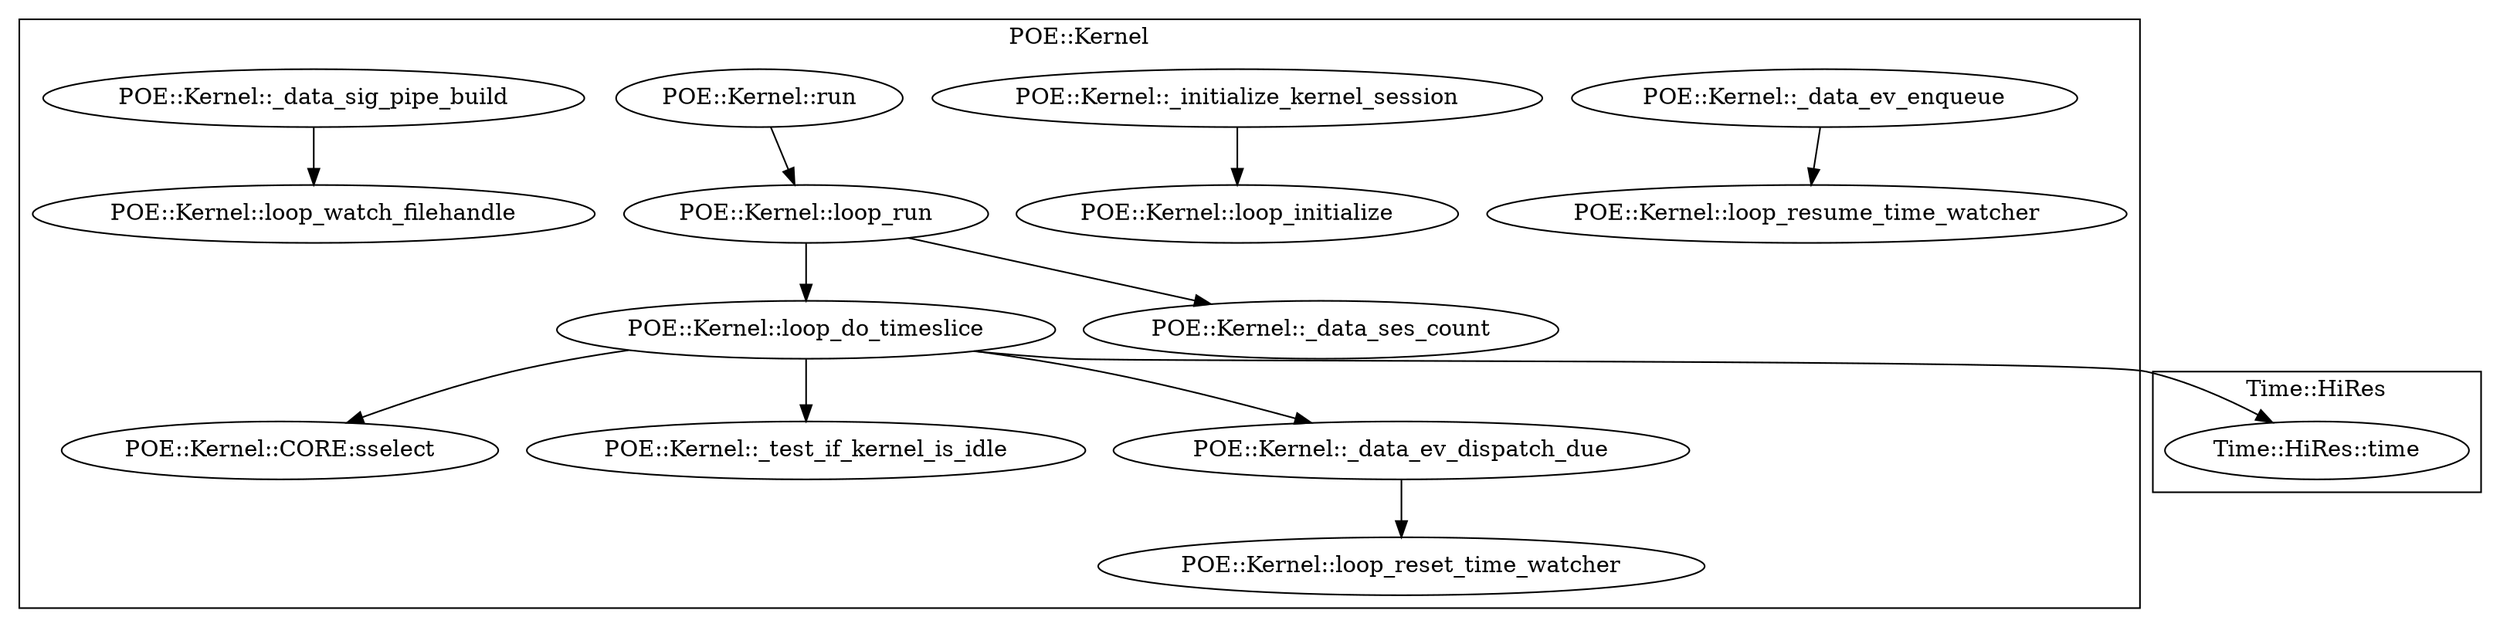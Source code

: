 digraph {
graph [overlap=false]
subgraph cluster_POE_Kernel {
	label="POE::Kernel";
	"POE::Kernel::CORE:sselect";
	"POE::Kernel::loop_resume_time_watcher";
	"POE::Kernel::_data_ev_enqueue";
	"POE::Kernel::loop_do_timeslice";
	"POE::Kernel::_test_if_kernel_is_idle";
	"POE::Kernel::loop_initialize";
	"POE::Kernel::_initialize_kernel_session";
	"POE::Kernel::loop_reset_time_watcher";
	"POE::Kernel::_data_ev_dispatch_due";
	"POE::Kernel::run";
	"POE::Kernel::loop_run";
	"POE::Kernel::_data_sig_pipe_build";
	"POE::Kernel::loop_watch_filehandle";
	"POE::Kernel::_data_ses_count";
}
subgraph cluster_Time_HiRes {
	label="Time::HiRes";
	"Time::HiRes::time";
}
"POE::Kernel::_data_ev_enqueue" -> "POE::Kernel::loop_resume_time_watcher";
"POE::Kernel::_initialize_kernel_session" -> "POE::Kernel::loop_initialize";
"POE::Kernel::loop_do_timeslice" -> "POE::Kernel::_data_ev_dispatch_due";
"POE::Kernel::run" -> "POE::Kernel::loop_run";
"POE::Kernel::_data_sig_pipe_build" -> "POE::Kernel::loop_watch_filehandle";
"POE::Kernel::loop_do_timeslice" -> "POE::Kernel::CORE:sselect";
"POE::Kernel::loop_do_timeslice" -> "POE::Kernel::_test_if_kernel_is_idle";
"POE::Kernel::_data_ev_dispatch_due" -> "POE::Kernel::loop_reset_time_watcher";
"POE::Kernel::loop_run" -> "POE::Kernel::_data_ses_count";
"POE::Kernel::loop_run" -> "POE::Kernel::loop_do_timeslice";
"POE::Kernel::loop_do_timeslice" -> "Time::HiRes::time";
}
